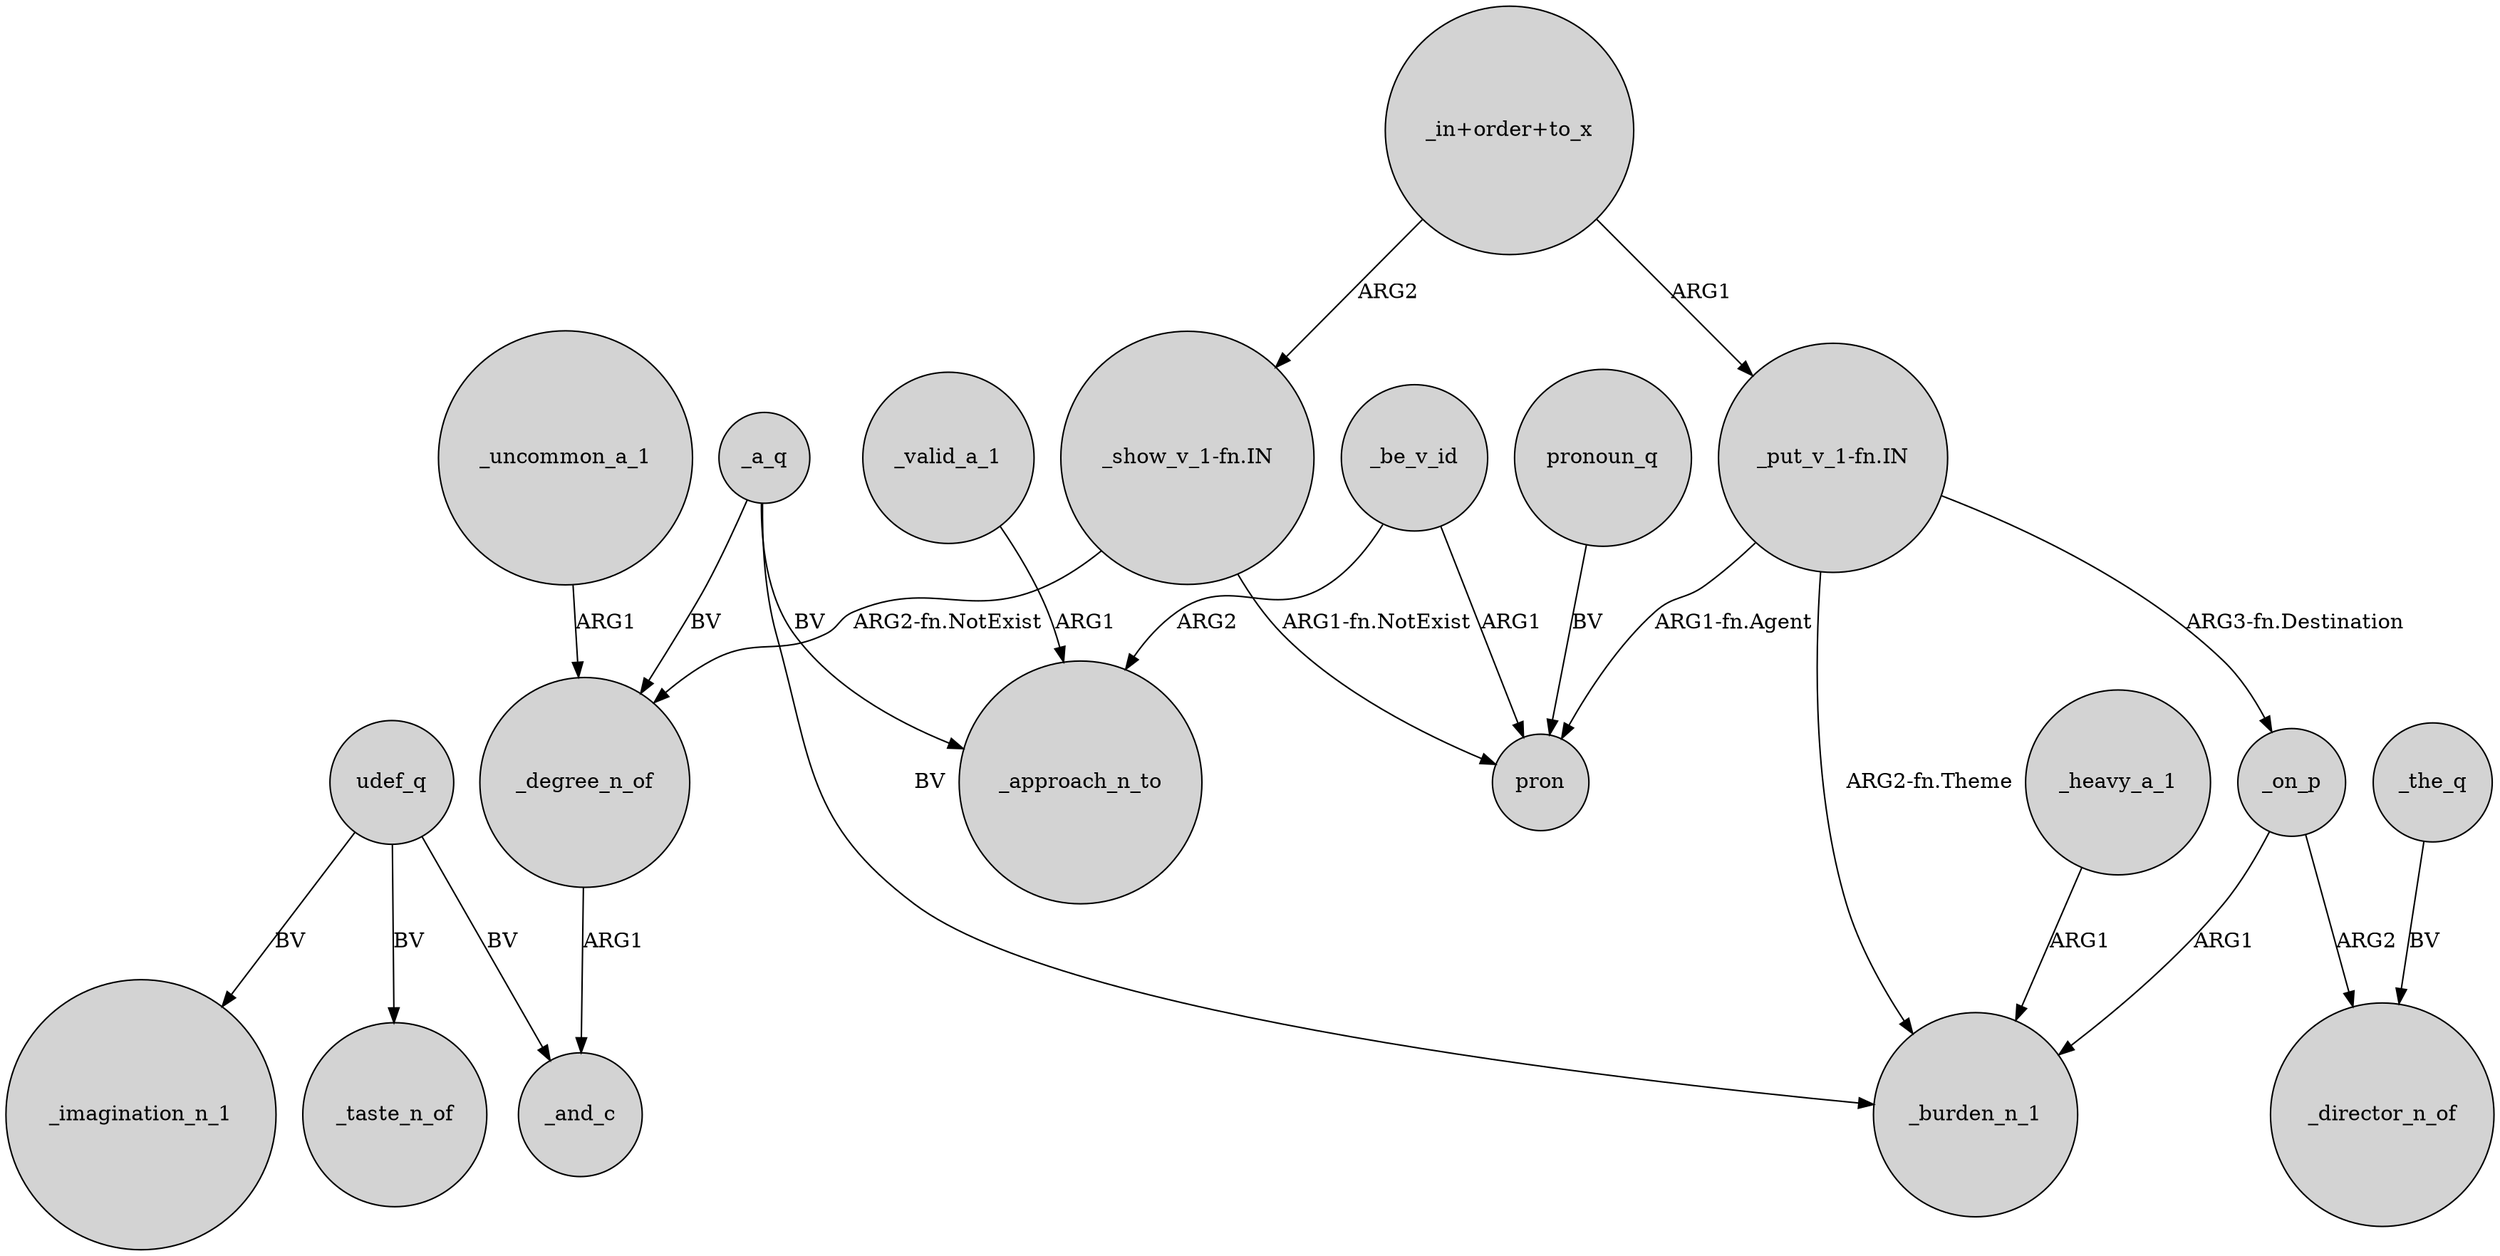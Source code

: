 digraph {
	node [shape=circle style=filled]
	udef_q -> _imagination_n_1 [label=BV]
	udef_q -> _taste_n_of [label=BV]
	"_put_v_1-fn.IN" -> pron [label="ARG1-fn.Agent"]
	_uncommon_a_1 -> _degree_n_of [label=ARG1]
	_be_v_id -> _approach_n_to [label=ARG2]
	"_put_v_1-fn.IN" -> _on_p [label="ARG3-fn.Destination"]
	_heavy_a_1 -> _burden_n_1 [label=ARG1]
	_a_q -> _degree_n_of [label=BV]
	_a_q -> _burden_n_1 [label=BV]
	_be_v_id -> pron [label=ARG1]
	"_put_v_1-fn.IN" -> _burden_n_1 [label="ARG2-fn.Theme"]
	_a_q -> _approach_n_to [label=BV]
	"_show_v_1-fn.IN" -> pron [label="ARG1-fn.NotExist"]
	pronoun_q -> pron [label=BV]
	_on_p -> _director_n_of [label=ARG2]
	"_in+order+to_x" -> "_show_v_1-fn.IN" [label=ARG2]
	_valid_a_1 -> _approach_n_to [label=ARG1]
	"_show_v_1-fn.IN" -> _degree_n_of [label="ARG2-fn.NotExist"]
	_degree_n_of -> _and_c [label=ARG1]
	_on_p -> _burden_n_1 [label=ARG1]
	_the_q -> _director_n_of [label=BV]
	"_in+order+to_x" -> "_put_v_1-fn.IN" [label=ARG1]
	udef_q -> _and_c [label=BV]
}
